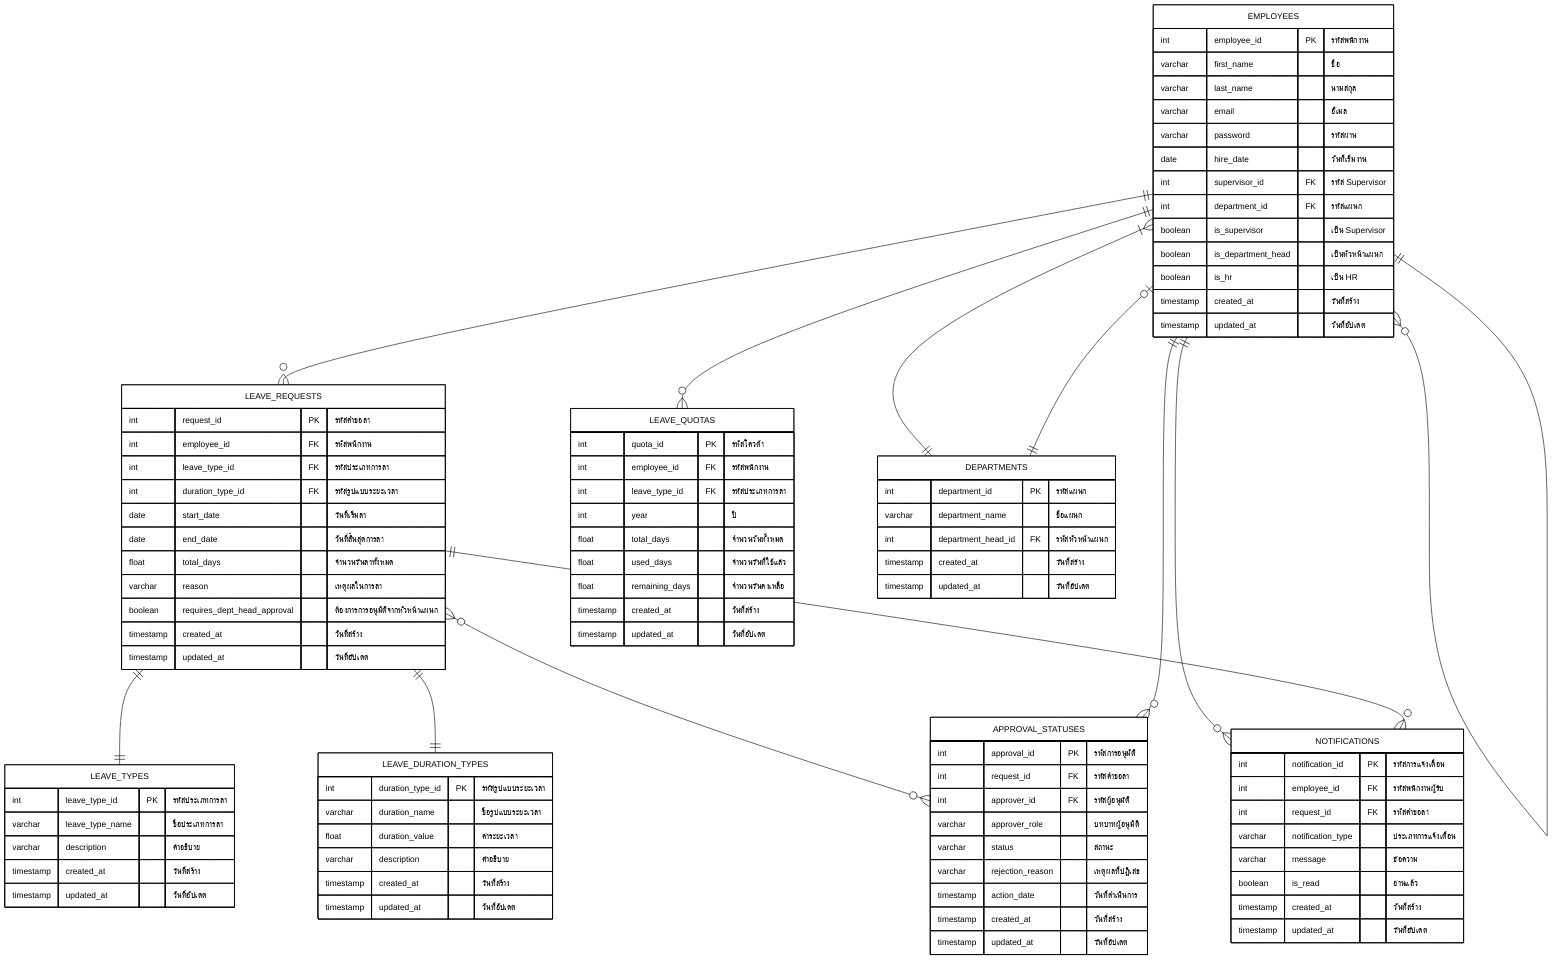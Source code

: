 ---
config:
  theme: base
  themeVariables:
    primaryColor: '#ffffff'
    primaryTextColor: '#000000'
    primaryBorderColor: '#000000'
    lineColor: '#000000'
    secondaryColor: '#ffffff'
    tertiaryColor: '#ffffff'
    fontSize: 14px
  layout: fixed
---
erDiagram
    EMPLOYEES ||--o{ LEAVE_REQUESTS : ""
    EMPLOYEES ||--o{ LEAVE_QUOTAS : ""
    EMPLOYEES }|--|| DEPARTMENTS : ""
    EMPLOYEES }o--|| EMPLOYEES : ""
    DEPARTMENTS ||--o| EMPLOYEES : ""
    LEAVE_REQUESTS ||--|| LEAVE_TYPES : ""
    LEAVE_REQUESTS ||--|| LEAVE_DURATION_TYPES : ""
    LEAVE_REQUESTS }o--o{ APPROVAL_STATUSES : ""
    EMPLOYEES ||--o{ APPROVAL_STATUSES : ""
    EMPLOYEES ||--o{ NOTIFICATIONS : ""
    LEAVE_REQUESTS ||--o{ NOTIFICATIONS : ""

    EMPLOYEES {
        int employee_id PK "รหัสพนักงาน"
        varchar first_name "ชื่อ"
        varchar last_name "นามสกุล"
        varchar email "อีเมล"
        varchar password "รหัสผ่าน"
        date hire_date "วันที่เริ่มงาน"
        int supervisor_id FK "รหัส Supervisor"
        int department_id FK "รหัสแผนก"
        boolean is_supervisor "เป็น Supervisor"
        boolean is_department_head "เป็นหัวหน้าแผนก"
        boolean is_hr "เป็น HR"
        timestamp created_at "วันที่สร้าง"
        timestamp updated_at "วันที่อัปเดต"
    }
    
    DEPARTMENTS {
        int department_id PK "รหัสแผนก"
        varchar department_name "ชื่อแผนก"
        int department_head_id FK "รหัสหัวหน้าแผนก"
        timestamp created_at "วันที่สร้าง"
        timestamp updated_at "วันที่อัปเดต"
    }
    
    LEAVE_TYPES {
        int leave_type_id PK "รหัสประเภทการลา"
        varchar leave_type_name "ชื่อประเภทการลา"
        varchar description "คำอธิบาย"
        timestamp created_at "วันที่สร้าง"
        timestamp updated_at "วันที่อัปเดต"
    }
    
    LEAVE_DURATION_TYPES {
        int duration_type_id PK "รหัสรูปแบบระยะเวลา"
        varchar duration_name "ชื่อรูปแบบระยะเวลา"
        float duration_value "ค่าระยะเวลา"
        varchar description "คำอธิบาย"
        timestamp created_at "วันที่สร้าง"
        timestamp updated_at "วันที่อัปเดต"
    }
    
    LEAVE_QUOTAS {
        int quota_id PK "รหัสโควต้า"
        int employee_id FK "รหัสพนักงาน"
        int leave_type_id FK "รหัสประเภทการลา"
        int year "ปี"
        float total_days "จำนวนวันทั้งหมด"
        float used_days "จำนวนวันที่ใช้แล้ว"
        float remaining_days "จำนวนวันคงเหลือ"
        timestamp created_at "วันที่สร้าง"
        timestamp updated_at "วันที่อัปเดต"
    }
    
    LEAVE_REQUESTS {
        int request_id PK "รหัสคำขอลา"
        int employee_id FK "รหัสพนักงาน"
        int leave_type_id FK "รหัสประเภทการลา"
        int duration_type_id FK "รหัสรูปแบบระยะเวลา"
        date start_date "วันที่เริ่มลา"
        date end_date "วันที่สิ้นสุดการลา"
        float total_days "จำนวนวันลาทั้งหมด"
        varchar reason "เหตุผลในการลา"
        boolean requires_dept_head_approval "ต้องการการอนุมัติจากหัวหน้าแผนก"
        timestamp created_at "วันที่สร้าง"
        timestamp updated_at "วันที่อัปเดต"
    }
    
    APPROVAL_STATUSES {
        int approval_id PK "รหัสการอนุมัติ"
        int request_id FK "รหัสคำขอลา"
        int approver_id FK "รหัสผู้อนุมัติ"
        varchar approver_role "บทบาทผู้อนุมัติ"
        varchar status "สถานะ"
        varchar rejection_reason "เหตุผลที่ปฏิเสธ"
        timestamp action_date "วันที่ดำเนินการ"
        timestamp created_at "วันที่สร้าง"
        timestamp updated_at "วันที่อัปเดต"
    }
    
    NOTIFICATIONS {
        int notification_id PK "รหัสการแจ้งเตือน"
        int employee_id FK "รหัสพนักงานผู้รับ"
        int request_id FK "รหัสคำขอลา"
        varchar notification_type "ประเภทการแจ้งเตือน"
        varchar message "ข้อความ"
        boolean is_read "อ่านแล้ว"
        timestamp created_at "วันที่สร้าง"
        timestamp updated_at "วันที่อัปเดต"
    }